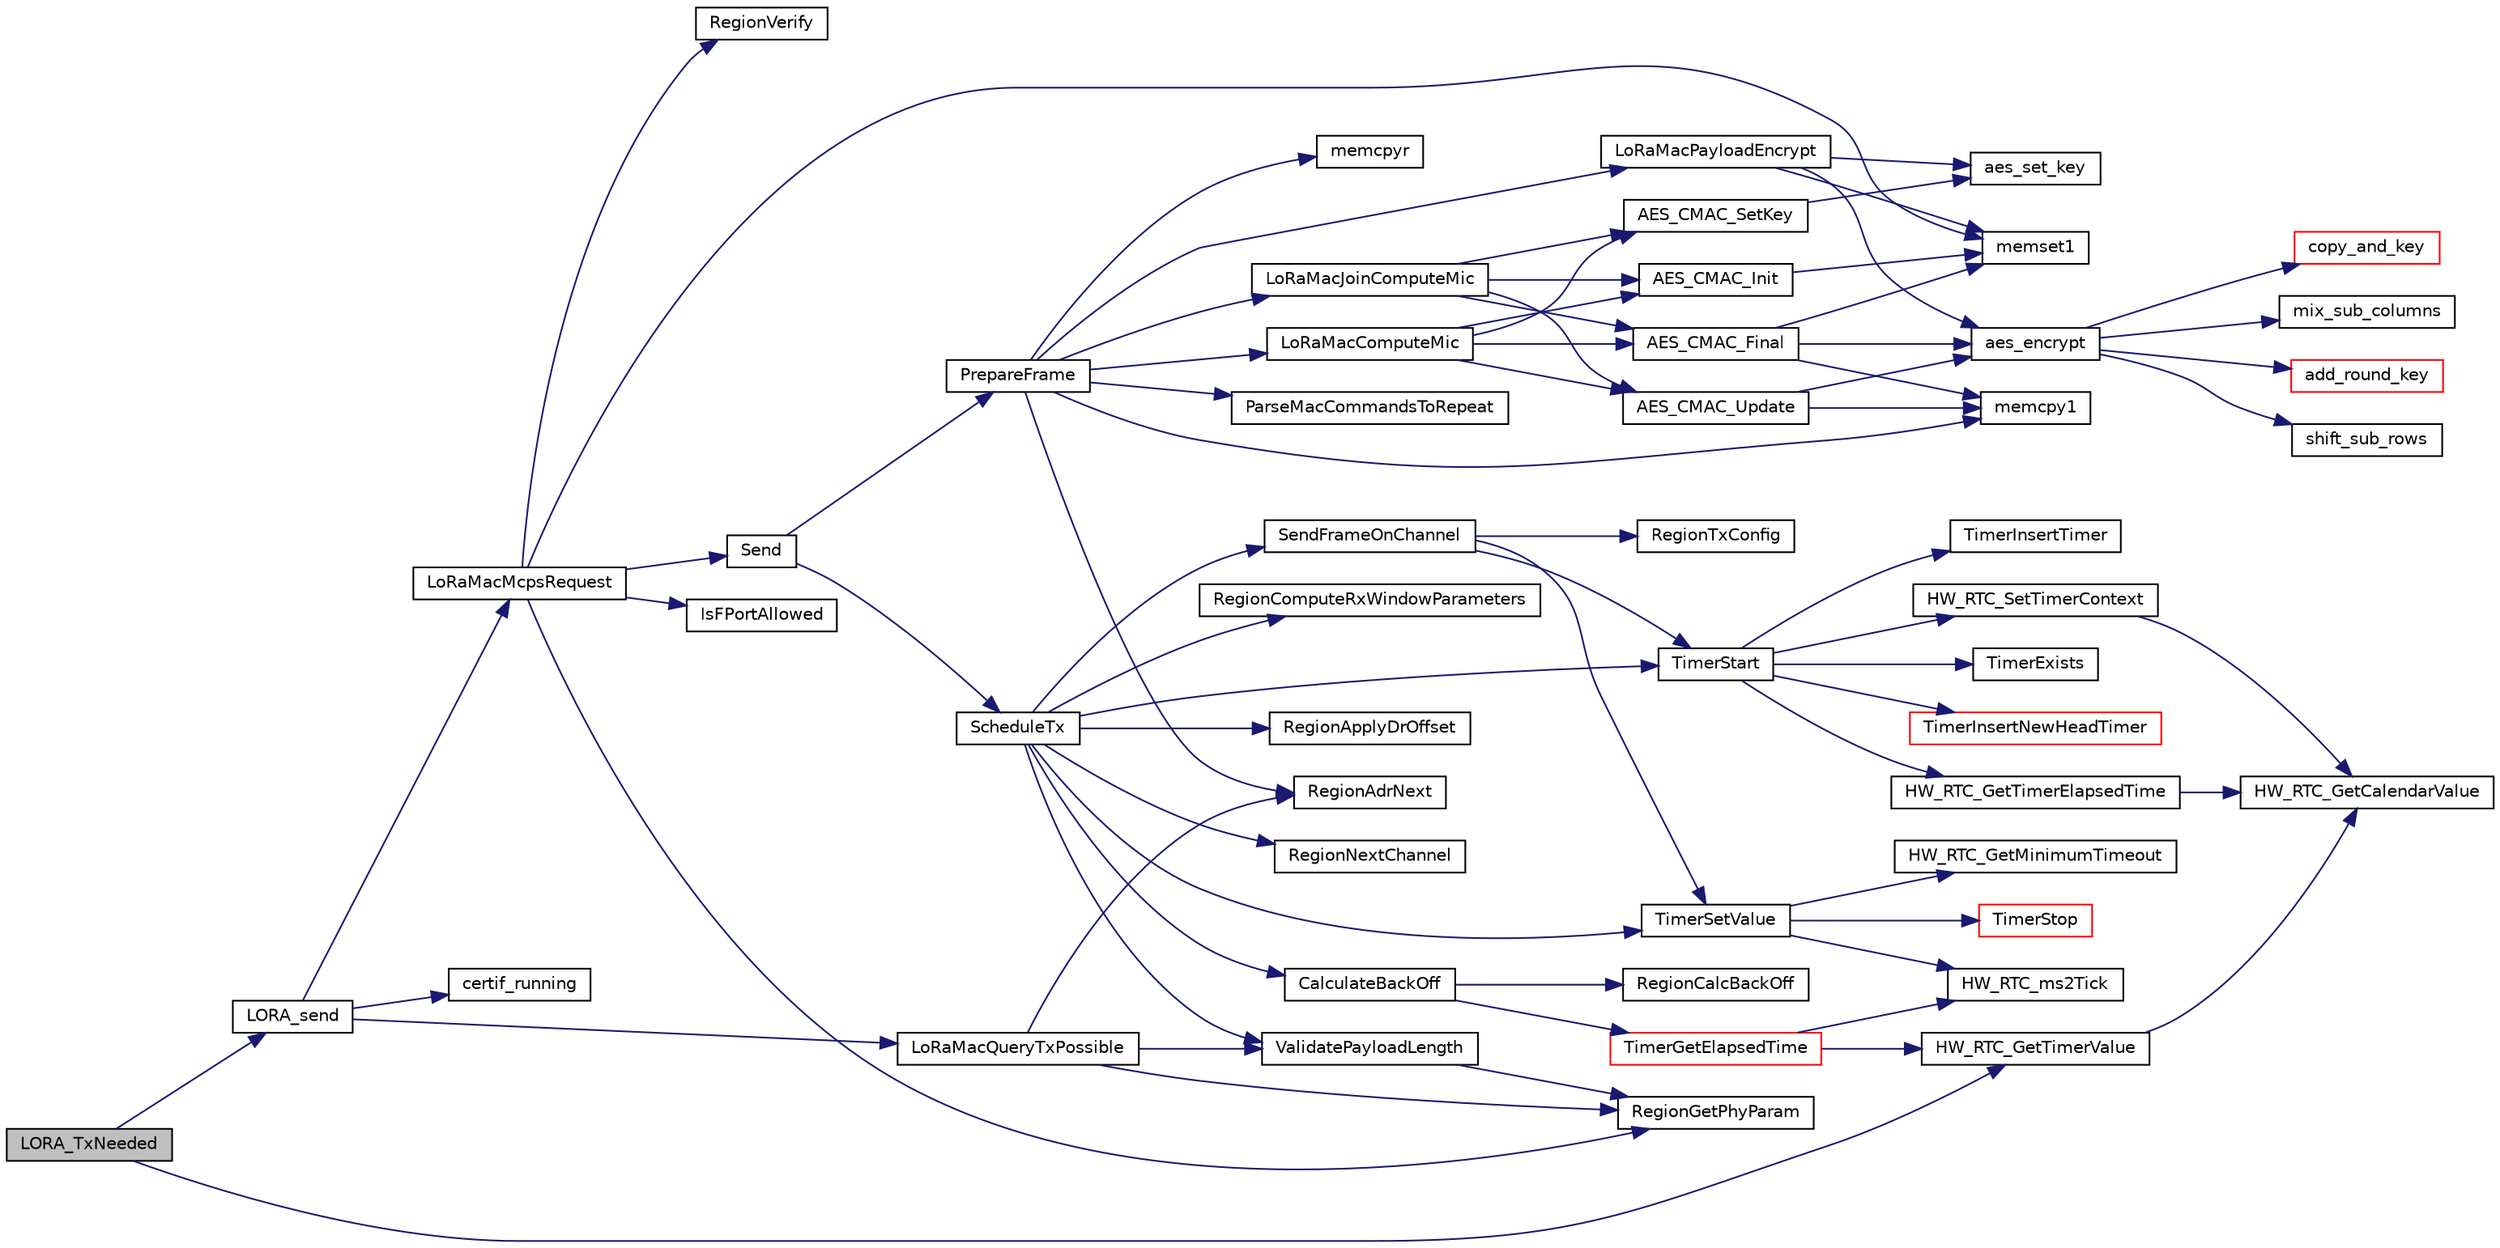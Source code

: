 digraph "LORA_TxNeeded"
{
  edge [fontname="Helvetica",fontsize="10",labelfontname="Helvetica",labelfontsize="10"];
  node [fontname="Helvetica",fontsize="10",shape=record];
  rankdir="LR";
  Node121 [label="LORA_TxNeeded",height=0.2,width=0.4,color="black", fillcolor="grey75", style="filled", fontcolor="black"];
  Node121 -> Node122 [color="midnightblue",fontsize="10",style="solid"];
  Node122 [label="LORA_send",height=0.2,width=0.4,color="black", fillcolor="white", style="filled",URL="$lora_8c.html#a343d8f2ddf9b21cb458e4a3e09076b5e",tooltip="run Lora classA state Machine "];
  Node122 -> Node123 [color="midnightblue",fontsize="10",style="solid"];
  Node123 [label="certif_running",height=0.2,width=0.4,color="black", fillcolor="white", style="filled",URL="$lora-test_8c.html#ae856642063d609fa42633f12c85fa318"];
  Node122 -> Node124 [color="midnightblue",fontsize="10",style="solid"];
  Node124 [label="LoRaMacQueryTxPossible",height=0.2,width=0.4,color="black", fillcolor="white", style="filled",URL="$group___l_o_r_a_m_a_c.html#ga8b0aeaf75f9404ce01da9b202252c231",tooltip="Queries the LoRaMAC if it is possible to send the next frame with a given payload size..."];
  Node124 -> Node125 [color="midnightblue",fontsize="10",style="solid"];
  Node125 [label="RegionAdrNext",height=0.2,width=0.4,color="black", fillcolor="white", style="filled",URL="$group___r_e_g_i_o_n.html#ga08cac64beeadd0555460ca5e756a0792",tooltip="Calculates the next datarate to set, when ADR is on or off. "];
  Node124 -> Node126 [color="midnightblue",fontsize="10",style="solid"];
  Node126 [label="RegionGetPhyParam",height=0.2,width=0.4,color="black", fillcolor="white", style="filled",URL="$group___r_e_g_i_o_n.html#gafbd084611ba512035a6cbe7f3aa5857b",tooltip="The function gets a value of a specific phy attribute. "];
  Node124 -> Node127 [color="midnightblue",fontsize="10",style="solid"];
  Node127 [label="ValidatePayloadLength",height=0.2,width=0.4,color="black", fillcolor="white", style="filled",URL="$_lo_ra_mac_8c.html#ab496fc8c52b4322c7735a8a38c815c89",tooltip="Validates if the payload fits into the frame, taking the datarate into account. "];
  Node127 -> Node126 [color="midnightblue",fontsize="10",style="solid"];
  Node122 -> Node128 [color="midnightblue",fontsize="10",style="solid"];
  Node128 [label="LoRaMacMcpsRequest",height=0.2,width=0.4,color="black", fillcolor="white", style="filled",URL="$group___l_o_r_a_m_a_c.html#ga79768f8a3c22aaff84d4dfcc77ad508c",tooltip="LoRaMAC MCPS-Request "];
  Node128 -> Node129 [color="midnightblue",fontsize="10",style="solid"];
  Node129 [label="memset1",height=0.2,width=0.4,color="black", fillcolor="white", style="filled",URL="$utilities_8c.html#a272ed6d691263d9762c98ed720b1fa3a",tooltip="Set size elements of dst array with value "];
  Node128 -> Node130 [color="midnightblue",fontsize="10",style="solid"];
  Node130 [label="IsFPortAllowed",height=0.2,width=0.4,color="black", fillcolor="white", style="filled",URL="$_lo_ra_mac_8c.html#a1450f450bbea448d9a5235f86aa367ca",tooltip="Resets MAC specific parameters to default "];
  Node128 -> Node126 [color="midnightblue",fontsize="10",style="solid"];
  Node128 -> Node131 [color="midnightblue",fontsize="10",style="solid"];
  Node131 [label="RegionVerify",height=0.2,width=0.4,color="black", fillcolor="white", style="filled",URL="$group___r_e_g_i_o_n.html#ga7c1ff626bc1131889fa8de3197a1093a",tooltip="Verifies a parameter. "];
  Node128 -> Node132 [color="midnightblue",fontsize="10",style="solid"];
  Node132 [label="Send",height=0.2,width=0.4,color="black", fillcolor="white", style="filled",URL="$_lo_ra_mac_8c.html#a1d5d30b5cbe0349bab89375480c377bf",tooltip="LoRaMAC layer generic send frame "];
  Node132 -> Node133 [color="midnightblue",fontsize="10",style="solid"];
  Node133 [label="PrepareFrame",height=0.2,width=0.4,color="black", fillcolor="white", style="filled",URL="$_lo_ra_mac_8c.html#a1c2e41a970de949b0b59a8177cb8ef29",tooltip="LoRaMAC layer frame buffer initialization "];
  Node133 -> Node134 [color="midnightblue",fontsize="10",style="solid"];
  Node134 [label="memcpyr",height=0.2,width=0.4,color="black", fillcolor="white", style="filled",URL="$utilities_8c.html#a0cb4146b2cc797dcabcb7b0d50c64558",tooltip="Copies size elements of src array to dst array reversing the byte order "];
  Node133 -> Node135 [color="midnightblue",fontsize="10",style="solid"];
  Node135 [label="LoRaMacJoinComputeMic",height=0.2,width=0.4,color="black", fillcolor="white", style="filled",URL="$group___l_o_r_a_m_a_c___c_r_y_p_t_o.html#gac9216af326316c9e7f207d4e73aed199"];
  Node135 -> Node136 [color="midnightblue",fontsize="10",style="solid"];
  Node136 [label="AES_CMAC_Init",height=0.2,width=0.4,color="black", fillcolor="white", style="filled",URL="$cmac_8c.html#a0344ba56e27c8029332069892af08737"];
  Node136 -> Node129 [color="midnightblue",fontsize="10",style="solid"];
  Node135 -> Node137 [color="midnightblue",fontsize="10",style="solid"];
  Node137 [label="AES_CMAC_SetKey",height=0.2,width=0.4,color="black", fillcolor="white", style="filled",URL="$cmac_8c.html#a0cbe43f8858ba5fbf5bbd5f03e362170"];
  Node137 -> Node138 [color="midnightblue",fontsize="10",style="solid"];
  Node138 [label="aes_set_key",height=0.2,width=0.4,color="black", fillcolor="white", style="filled",URL="$aes_8c.html#a0ffc37ee1bbb50e7147bf6e7de5d73a1"];
  Node135 -> Node139 [color="midnightblue",fontsize="10",style="solid"];
  Node139 [label="AES_CMAC_Update",height=0.2,width=0.4,color="black", fillcolor="white", style="filled",URL="$cmac_8c.html#ad1be03bf3df1635dd5cbf8943f4d04f6"];
  Node139 -> Node140 [color="midnightblue",fontsize="10",style="solid"];
  Node140 [label="memcpy1",height=0.2,width=0.4,color="black", fillcolor="white", style="filled",URL="$utilities_8c.html#abfbe672c7136122f16c9214bc4ba8d21",tooltip="Copies size elements of src array to dst array "];
  Node139 -> Node141 [color="midnightblue",fontsize="10",style="solid"];
  Node141 [label="aes_encrypt",height=0.2,width=0.4,color="black", fillcolor="white", style="filled",URL="$aes_8c.html#ac88fd4e9cb53f78713a8fce1a6fcffc0"];
  Node141 -> Node142 [color="midnightblue",fontsize="10",style="solid"];
  Node142 [label="copy_and_key",height=0.2,width=0.4,color="red", fillcolor="white", style="filled",URL="$aes_8c.html#a8166c0ad4d3789a4d2f4e83a3e5e4d97"];
  Node141 -> Node144 [color="midnightblue",fontsize="10",style="solid"];
  Node144 [label="mix_sub_columns",height=0.2,width=0.4,color="black", fillcolor="white", style="filled",URL="$aes_8c.html#afa9f83c53abecf3a81de7cb31ef04712"];
  Node141 -> Node145 [color="midnightblue",fontsize="10",style="solid"];
  Node145 [label="add_round_key",height=0.2,width=0.4,color="red", fillcolor="white", style="filled",URL="$aes_8c.html#ae1911494dc4fea7f043ff14aac0b9b6d"];
  Node141 -> Node146 [color="midnightblue",fontsize="10",style="solid"];
  Node146 [label="shift_sub_rows",height=0.2,width=0.4,color="black", fillcolor="white", style="filled",URL="$aes_8c.html#a7b4821df13a3c7109fe5a6d588f0f9d3"];
  Node135 -> Node147 [color="midnightblue",fontsize="10",style="solid"];
  Node147 [label="AES_CMAC_Final",height=0.2,width=0.4,color="black", fillcolor="white", style="filled",URL="$cmac_8c.html#a8ea4da33d50984199d8a91bc0ab86b15"];
  Node147 -> Node129 [color="midnightblue",fontsize="10",style="solid"];
  Node147 -> Node141 [color="midnightblue",fontsize="10",style="solid"];
  Node147 -> Node140 [color="midnightblue",fontsize="10",style="solid"];
  Node133 -> Node125 [color="midnightblue",fontsize="10",style="solid"];
  Node133 -> Node140 [color="midnightblue",fontsize="10",style="solid"];
  Node133 -> Node148 [color="midnightblue",fontsize="10",style="solid"];
  Node148 [label="ParseMacCommandsToRepeat",height=0.2,width=0.4,color="black", fillcolor="white", style="filled",URL="$_lo_ra_mac_8c.html#a728bf951414ad5fdec0889f761f05962",tooltip="Parses the MAC commands which must be repeated. "];
  Node133 -> Node149 [color="midnightblue",fontsize="10",style="solid"];
  Node149 [label="LoRaMacPayloadEncrypt",height=0.2,width=0.4,color="black", fillcolor="white", style="filled",URL="$group___l_o_r_a_m_a_c___c_r_y_p_t_o.html#ga50339e60abea2186ca7e584b489718b1"];
  Node149 -> Node129 [color="midnightblue",fontsize="10",style="solid"];
  Node149 -> Node138 [color="midnightblue",fontsize="10",style="solid"];
  Node149 -> Node141 [color="midnightblue",fontsize="10",style="solid"];
  Node133 -> Node150 [color="midnightblue",fontsize="10",style="solid"];
  Node150 [label="LoRaMacComputeMic",height=0.2,width=0.4,color="black", fillcolor="white", style="filled",URL="$group___l_o_r_a_m_a_c___c_r_y_p_t_o.html#ga6ee265070494b83255e7fdc4dff985da",tooltip="Computes the LoRaMAC frame MIC field "];
  Node150 -> Node136 [color="midnightblue",fontsize="10",style="solid"];
  Node150 -> Node137 [color="midnightblue",fontsize="10",style="solid"];
  Node150 -> Node139 [color="midnightblue",fontsize="10",style="solid"];
  Node150 -> Node147 [color="midnightblue",fontsize="10",style="solid"];
  Node132 -> Node151 [color="midnightblue",fontsize="10",style="solid"];
  Node151 [label="ScheduleTx",height=0.2,width=0.4,color="black", fillcolor="white", style="filled",URL="$_lo_ra_mac_8c.html#afac9f47df560a2c63ebe868fcf531716"];
  Node151 -> Node152 [color="midnightblue",fontsize="10",style="solid"];
  Node152 [label="CalculateBackOff",height=0.2,width=0.4,color="black", fillcolor="white", style="filled",URL="$_lo_ra_mac_8c.html#ab13ebc898e6d4ecbb3deb43bf12e22cf"];
  Node152 -> Node153 [color="midnightblue",fontsize="10",style="solid"];
  Node153 [label="TimerGetElapsedTime",height=0.2,width=0.4,color="red", fillcolor="white", style="filled",URL="$time_server_8c.html#a9ca7e27f3d6474daff63f2e093a2e91e",tooltip="Return the Time elapsed since a fix moment in Time "];
  Node153 -> Node154 [color="midnightblue",fontsize="10",style="solid"];
  Node154 [label="HW_RTC_GetTimerValue",height=0.2,width=0.4,color="black", fillcolor="white", style="filled",URL="$group___lory_s_d_k___r_t_c___functions.html#gad0d80bf1ac3a9704f4b4b9d672f38daa",tooltip="Get the RTC timer value "];
  Node154 -> Node155 [color="midnightblue",fontsize="10",style="solid"];
  Node155 [label="HW_RTC_GetCalendarValue",height=0.2,width=0.4,color="black", fillcolor="white", style="filled",URL="$group___lory_s_d_k___r_t_c___functions.html#gaf81b8dc866a5c7b125355b55e3953387",tooltip="get current time from calendar in ticks "];
  Node153 -> Node156 [color="midnightblue",fontsize="10",style="solid"];
  Node156 [label="HW_RTC_ms2Tick",height=0.2,width=0.4,color="black", fillcolor="white", style="filled",URL="$group___lory_s_d_k___r_t_c___functions.html#gab105bfcf0c8b346a1b20b158b8f8a86e",tooltip="converts time in ms to time in ticks "];
  Node152 -> Node158 [color="midnightblue",fontsize="10",style="solid"];
  Node158 [label="RegionCalcBackOff",height=0.2,width=0.4,color="black", fillcolor="white", style="filled",URL="$group___r_e_g_i_o_n.html#ga07cfd135a3e8f85e15a5424c07f71d67",tooltip="Calculates the back-off time. "];
  Node151 -> Node159 [color="midnightblue",fontsize="10",style="solid"];
  Node159 [label="RegionNextChannel",height=0.2,width=0.4,color="black", fillcolor="white", style="filled",URL="$group___r_e_g_i_o_n.html#ga627b895f8bdd552639820ddfcfaa698e",tooltip="Searches and set the next random available channel "];
  Node151 -> Node160 [color="midnightblue",fontsize="10",style="solid"];
  Node160 [label="TimerSetValue",height=0.2,width=0.4,color="black", fillcolor="white", style="filled",URL="$time_server_8c.html#ad56c30124de6deefb3e32bbee2a4ba46",tooltip="Set timer new timeout value "];
  Node160 -> Node156 [color="midnightblue",fontsize="10",style="solid"];
  Node160 -> Node161 [color="midnightblue",fontsize="10",style="solid"];
  Node161 [label="TimerStop",height=0.2,width=0.4,color="red", fillcolor="white", style="filled",URL="$time_server_8c.html#a8ae899c4e8a9abf49d825d6959aa6bcb",tooltip="Stops and removes the timer object from the list of timer events "];
  Node160 -> Node163 [color="midnightblue",fontsize="10",style="solid"];
  Node163 [label="HW_RTC_GetMinimumTimeout",height=0.2,width=0.4,color="black", fillcolor="white", style="filled",URL="$group___lory_s_d_k___r_t_c___functions.html#ga254f9e5c17daff978fef15be01021c51",tooltip="Return the minimum timeout the RTC is able to handle "];
  Node151 -> Node170 [color="midnightblue",fontsize="10",style="solid"];
  Node170 [label="TimerStart",height=0.2,width=0.4,color="black", fillcolor="white", style="filled",URL="$time_server_8c.html#acd2c1f05aa1976f3bbedd389c8710a78",tooltip="Starts and adds the timer object to the list of timer events "];
  Node170 -> Node171 [color="midnightblue",fontsize="10",style="solid"];
  Node171 [label="TimerExists",height=0.2,width=0.4,color="black", fillcolor="white", style="filled",URL="$time_server_8c.html#a496e7edd41e6441d879e27d0043444f5",tooltip="Check if the Object to be added is not already in the list "];
  Node170 -> Node172 [color="midnightblue",fontsize="10",style="solid"];
  Node172 [label="HW_RTC_SetTimerContext",height=0.2,width=0.4,color="black", fillcolor="white", style="filled",URL="$group___lory_s_d_k___r_t_c___functions.html#gad0a54228cfe8473d90b901ebd76de1d5",tooltip="Set the RTC timer Reference "];
  Node172 -> Node155 [color="midnightblue",fontsize="10",style="solid"];
  Node170 -> Node173 [color="midnightblue",fontsize="10",style="solid"];
  Node173 [label="TimerInsertNewHeadTimer",height=0.2,width=0.4,color="red", fillcolor="white", style="filled",URL="$time_server_8c.html#abeff03f3b0a3356be8c833bb93d24458",tooltip="Adds or replace the head timer of the list. "];
  Node170 -> Node164 [color="midnightblue",fontsize="10",style="solid"];
  Node164 [label="HW_RTC_GetTimerElapsedTime",height=0.2,width=0.4,color="black", fillcolor="white", style="filled",URL="$group___lory_s_d_k___r_t_c___functions.html#ga7961116aa831950b62a413ecbbcfb02a",tooltip="Get the RTC timer elapsed time since the last Reference was set "];
  Node164 -> Node155 [color="midnightblue",fontsize="10",style="solid"];
  Node170 -> Node174 [color="midnightblue",fontsize="10",style="solid"];
  Node174 [label="TimerInsertTimer",height=0.2,width=0.4,color="black", fillcolor="white", style="filled",URL="$time_server_8c.html#a0901cb54acad3ea19d052c0d00d547e3",tooltip="Adds a timer to the list. "];
  Node151 -> Node175 [color="midnightblue",fontsize="10",style="solid"];
  Node175 [label="RegionComputeRxWindowParameters",height=0.2,width=0.4,color="black", fillcolor="white", style="filled",URL="$group___r_e_g_i_o_n.html#gabd3eb4e7db9b7987fabb9568f733a2b9"];
  Node151 -> Node176 [color="midnightblue",fontsize="10",style="solid"];
  Node176 [label="RegionApplyDrOffset",height=0.2,width=0.4,color="black", fillcolor="white", style="filled",URL="$group___r_e_g_i_o_n.html#gab62221e1ca566a89f4b450b30bfb95a7",tooltip="Computes new datarate according to the given offset "];
  Node151 -> Node127 [color="midnightblue",fontsize="10",style="solid"];
  Node151 -> Node177 [color="midnightblue",fontsize="10",style="solid"];
  Node177 [label="SendFrameOnChannel",height=0.2,width=0.4,color="black", fillcolor="white", style="filled",URL="$_lo_ra_mac_8c.html#a2a974677f0401e2575148082667331de",tooltip="LoRaMAC layer prepared frame buffer transmission with channel specification "];
  Node177 -> Node178 [color="midnightblue",fontsize="10",style="solid"];
  Node178 [label="RegionTxConfig",height=0.2,width=0.4,color="black", fillcolor="white", style="filled",URL="$group___r_e_g_i_o_n.html#ga9a4b01301e0f6f6880dc6a651c062ad0",tooltip="TX configuration. "];
  Node177 -> Node160 [color="midnightblue",fontsize="10",style="solid"];
  Node177 -> Node170 [color="midnightblue",fontsize="10",style="solid"];
  Node121 -> Node154 [color="midnightblue",fontsize="10",style="solid"];
}
